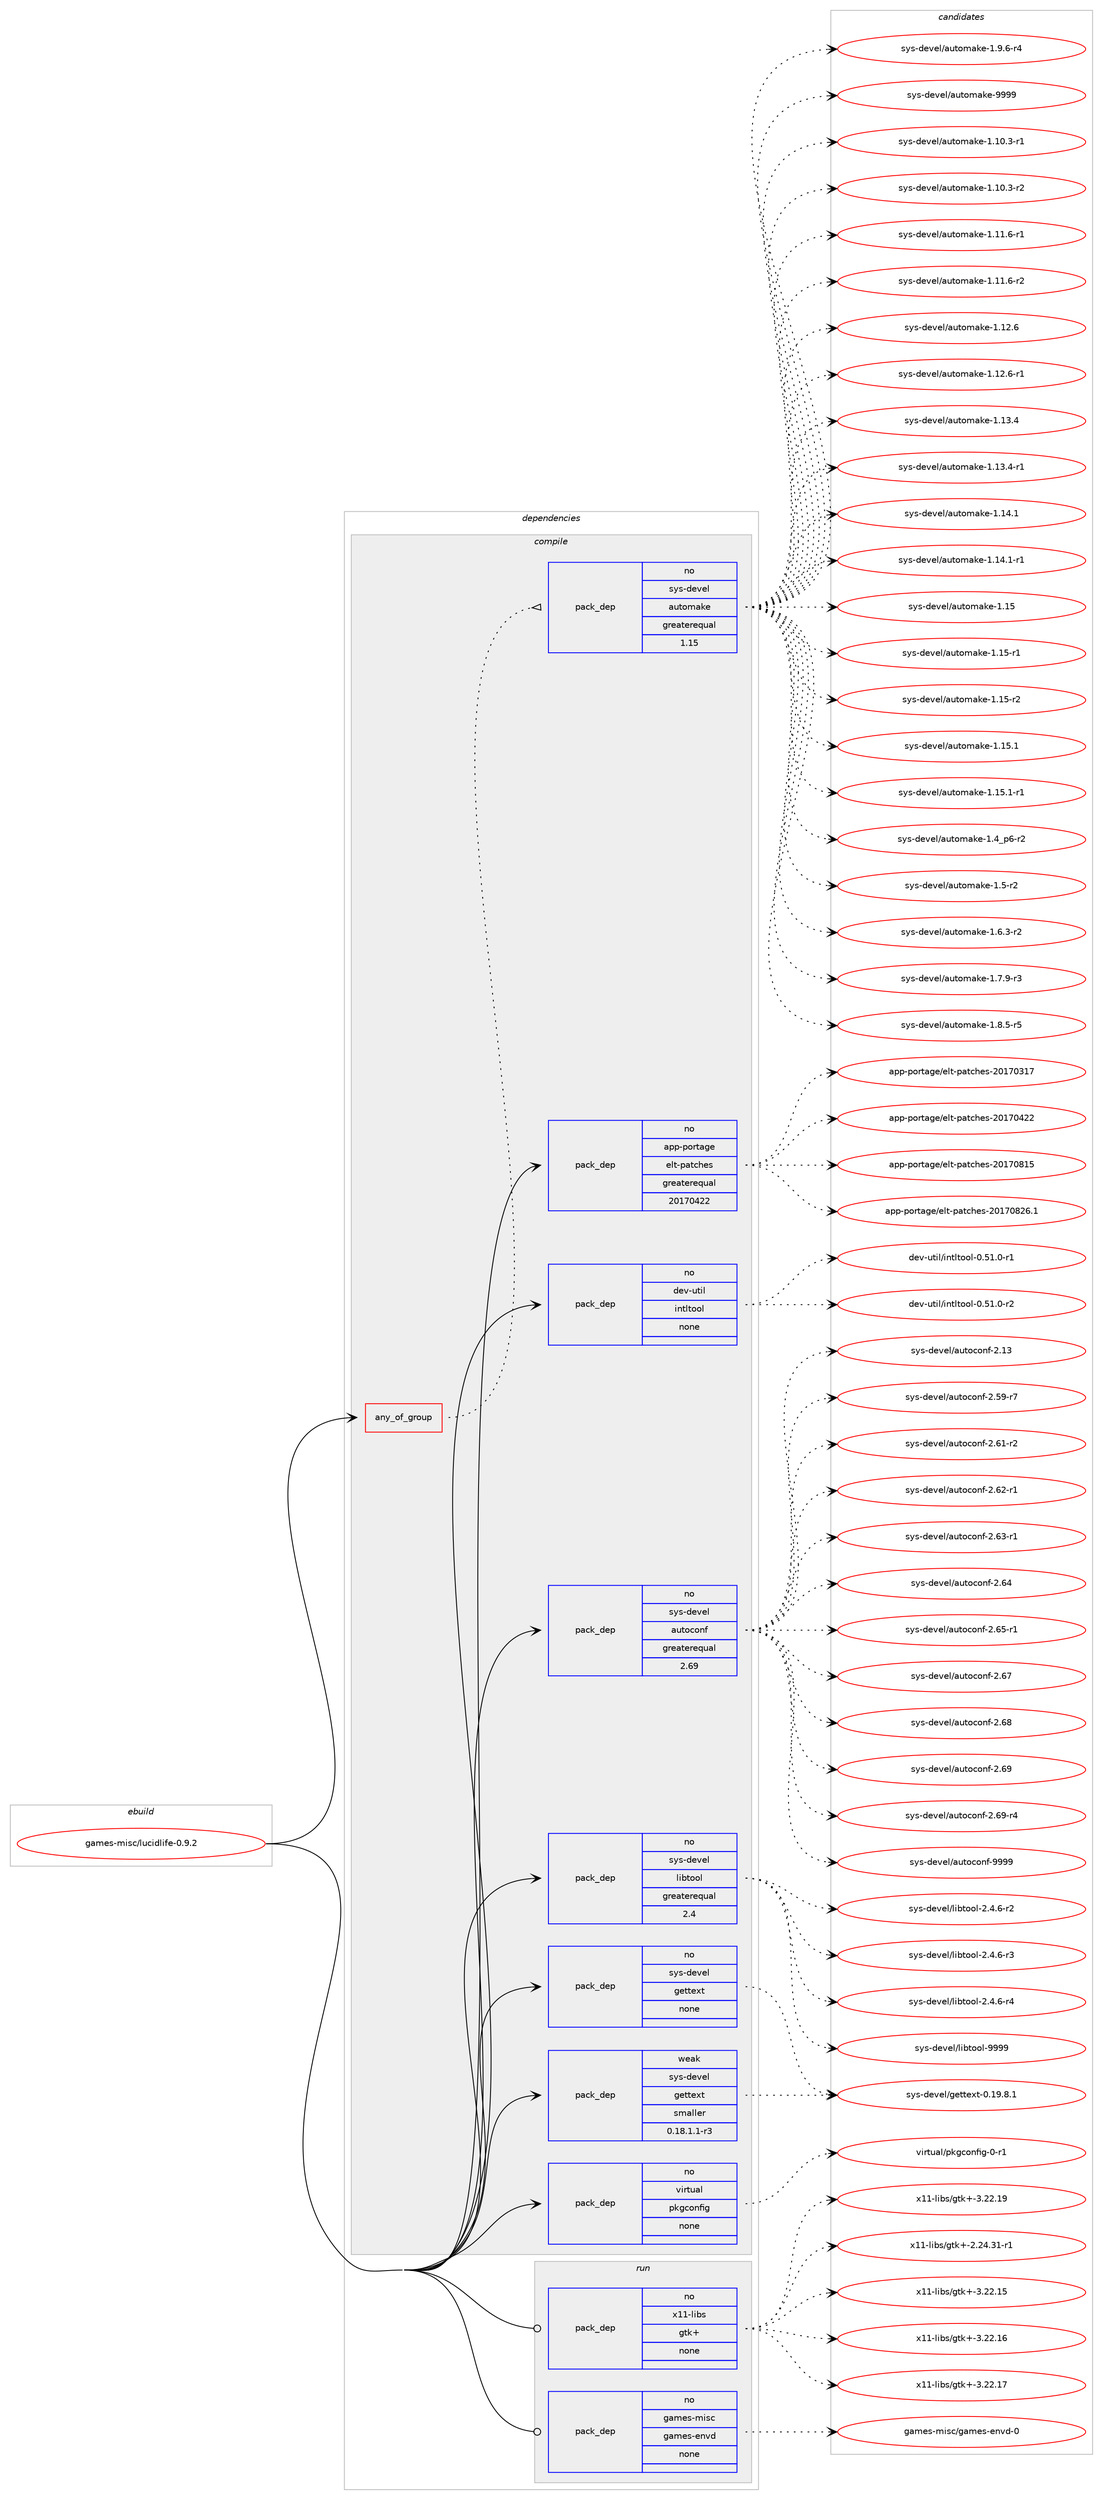 digraph prolog {

# *************
# Graph options
# *************

newrank=true;
concentrate=true;
compound=true;
graph [rankdir=LR,fontname=Helvetica,fontsize=10,ranksep=1.5];#, ranksep=2.5, nodesep=0.2];
edge  [arrowhead=vee];
node  [fontname=Helvetica,fontsize=10];

# **********
# The ebuild
# **********

subgraph cluster_leftcol {
color=gray;
rank=same;
label=<<i>ebuild</i>>;
id [label="games-misc/lucidlife-0.9.2", color=red, width=4, href="../games-misc/lucidlife-0.9.2.svg"];
}

# ****************
# The dependencies
# ****************

subgraph cluster_midcol {
color=gray;
label=<<i>dependencies</i>>;
subgraph cluster_compile {
fillcolor="#eeeeee";
style=filled;
label=<<i>compile</i>>;
subgraph any4623 {
dependency300538 [label=<<TABLE BORDER="0" CELLBORDER="1" CELLSPACING="0" CELLPADDING="4"><TR><TD CELLPADDING="10">any_of_group</TD></TR></TABLE>>, shape=none, color=red];subgraph pack215082 {
dependency300539 [label=<<TABLE BORDER="0" CELLBORDER="1" CELLSPACING="0" CELLPADDING="4" WIDTH="220"><TR><TD ROWSPAN="6" CELLPADDING="30">pack_dep</TD></TR><TR><TD WIDTH="110">no</TD></TR><TR><TD>sys-devel</TD></TR><TR><TD>automake</TD></TR><TR><TD>greaterequal</TD></TR><TR><TD>1.15</TD></TR></TABLE>>, shape=none, color=blue];
}
dependency300538:e -> dependency300539:w [weight=20,style="dotted",arrowhead="oinv"];
}
id:e -> dependency300538:w [weight=20,style="solid",arrowhead="vee"];
subgraph pack215083 {
dependency300540 [label=<<TABLE BORDER="0" CELLBORDER="1" CELLSPACING="0" CELLPADDING="4" WIDTH="220"><TR><TD ROWSPAN="6" CELLPADDING="30">pack_dep</TD></TR><TR><TD WIDTH="110">no</TD></TR><TR><TD>app-portage</TD></TR><TR><TD>elt-patches</TD></TR><TR><TD>greaterequal</TD></TR><TR><TD>20170422</TD></TR></TABLE>>, shape=none, color=blue];
}
id:e -> dependency300540:w [weight=20,style="solid",arrowhead="vee"];
subgraph pack215084 {
dependency300541 [label=<<TABLE BORDER="0" CELLBORDER="1" CELLSPACING="0" CELLPADDING="4" WIDTH="220"><TR><TD ROWSPAN="6" CELLPADDING="30">pack_dep</TD></TR><TR><TD WIDTH="110">no</TD></TR><TR><TD>dev-util</TD></TR><TR><TD>intltool</TD></TR><TR><TD>none</TD></TR><TR><TD></TD></TR></TABLE>>, shape=none, color=blue];
}
id:e -> dependency300541:w [weight=20,style="solid",arrowhead="vee"];
subgraph pack215085 {
dependency300542 [label=<<TABLE BORDER="0" CELLBORDER="1" CELLSPACING="0" CELLPADDING="4" WIDTH="220"><TR><TD ROWSPAN="6" CELLPADDING="30">pack_dep</TD></TR><TR><TD WIDTH="110">no</TD></TR><TR><TD>sys-devel</TD></TR><TR><TD>autoconf</TD></TR><TR><TD>greaterequal</TD></TR><TR><TD>2.69</TD></TR></TABLE>>, shape=none, color=blue];
}
id:e -> dependency300542:w [weight=20,style="solid",arrowhead="vee"];
subgraph pack215086 {
dependency300543 [label=<<TABLE BORDER="0" CELLBORDER="1" CELLSPACING="0" CELLPADDING="4" WIDTH="220"><TR><TD ROWSPAN="6" CELLPADDING="30">pack_dep</TD></TR><TR><TD WIDTH="110">no</TD></TR><TR><TD>sys-devel</TD></TR><TR><TD>gettext</TD></TR><TR><TD>none</TD></TR><TR><TD></TD></TR></TABLE>>, shape=none, color=blue];
}
id:e -> dependency300543:w [weight=20,style="solid",arrowhead="vee"];
subgraph pack215087 {
dependency300544 [label=<<TABLE BORDER="0" CELLBORDER="1" CELLSPACING="0" CELLPADDING="4" WIDTH="220"><TR><TD ROWSPAN="6" CELLPADDING="30">pack_dep</TD></TR><TR><TD WIDTH="110">no</TD></TR><TR><TD>sys-devel</TD></TR><TR><TD>libtool</TD></TR><TR><TD>greaterequal</TD></TR><TR><TD>2.4</TD></TR></TABLE>>, shape=none, color=blue];
}
id:e -> dependency300544:w [weight=20,style="solid",arrowhead="vee"];
subgraph pack215088 {
dependency300545 [label=<<TABLE BORDER="0" CELLBORDER="1" CELLSPACING="0" CELLPADDING="4" WIDTH="220"><TR><TD ROWSPAN="6" CELLPADDING="30">pack_dep</TD></TR><TR><TD WIDTH="110">no</TD></TR><TR><TD>virtual</TD></TR><TR><TD>pkgconfig</TD></TR><TR><TD>none</TD></TR><TR><TD></TD></TR></TABLE>>, shape=none, color=blue];
}
id:e -> dependency300545:w [weight=20,style="solid",arrowhead="vee"];
subgraph pack215089 {
dependency300546 [label=<<TABLE BORDER="0" CELLBORDER="1" CELLSPACING="0" CELLPADDING="4" WIDTH="220"><TR><TD ROWSPAN="6" CELLPADDING="30">pack_dep</TD></TR><TR><TD WIDTH="110">weak</TD></TR><TR><TD>sys-devel</TD></TR><TR><TD>gettext</TD></TR><TR><TD>smaller</TD></TR><TR><TD>0.18.1.1-r3</TD></TR></TABLE>>, shape=none, color=blue];
}
id:e -> dependency300546:w [weight=20,style="solid",arrowhead="vee"];
}
subgraph cluster_compileandrun {
fillcolor="#eeeeee";
style=filled;
label=<<i>compile and run</i>>;
}
subgraph cluster_run {
fillcolor="#eeeeee";
style=filled;
label=<<i>run</i>>;
subgraph pack215090 {
dependency300547 [label=<<TABLE BORDER="0" CELLBORDER="1" CELLSPACING="0" CELLPADDING="4" WIDTH="220"><TR><TD ROWSPAN="6" CELLPADDING="30">pack_dep</TD></TR><TR><TD WIDTH="110">no</TD></TR><TR><TD>games-misc</TD></TR><TR><TD>games-envd</TD></TR><TR><TD>none</TD></TR><TR><TD></TD></TR></TABLE>>, shape=none, color=blue];
}
id:e -> dependency300547:w [weight=20,style="solid",arrowhead="odot"];
subgraph pack215091 {
dependency300548 [label=<<TABLE BORDER="0" CELLBORDER="1" CELLSPACING="0" CELLPADDING="4" WIDTH="220"><TR><TD ROWSPAN="6" CELLPADDING="30">pack_dep</TD></TR><TR><TD WIDTH="110">no</TD></TR><TR><TD>x11-libs</TD></TR><TR><TD>gtk+</TD></TR><TR><TD>none</TD></TR><TR><TD></TD></TR></TABLE>>, shape=none, color=blue];
}
id:e -> dependency300548:w [weight=20,style="solid",arrowhead="odot"];
}
}

# **************
# The candidates
# **************

subgraph cluster_choices {
rank=same;
color=gray;
label=<<i>candidates</i>>;

subgraph choice215082 {
color=black;
nodesep=1;
choice11512111545100101118101108479711711611110997107101454946494846514511449 [label="sys-devel/automake-1.10.3-r1", color=red, width=4,href="../sys-devel/automake-1.10.3-r1.svg"];
choice11512111545100101118101108479711711611110997107101454946494846514511450 [label="sys-devel/automake-1.10.3-r2", color=red, width=4,href="../sys-devel/automake-1.10.3-r2.svg"];
choice11512111545100101118101108479711711611110997107101454946494946544511449 [label="sys-devel/automake-1.11.6-r1", color=red, width=4,href="../sys-devel/automake-1.11.6-r1.svg"];
choice11512111545100101118101108479711711611110997107101454946494946544511450 [label="sys-devel/automake-1.11.6-r2", color=red, width=4,href="../sys-devel/automake-1.11.6-r2.svg"];
choice1151211154510010111810110847971171161111099710710145494649504654 [label="sys-devel/automake-1.12.6", color=red, width=4,href="../sys-devel/automake-1.12.6.svg"];
choice11512111545100101118101108479711711611110997107101454946495046544511449 [label="sys-devel/automake-1.12.6-r1", color=red, width=4,href="../sys-devel/automake-1.12.6-r1.svg"];
choice1151211154510010111810110847971171161111099710710145494649514652 [label="sys-devel/automake-1.13.4", color=red, width=4,href="../sys-devel/automake-1.13.4.svg"];
choice11512111545100101118101108479711711611110997107101454946495146524511449 [label="sys-devel/automake-1.13.4-r1", color=red, width=4,href="../sys-devel/automake-1.13.4-r1.svg"];
choice1151211154510010111810110847971171161111099710710145494649524649 [label="sys-devel/automake-1.14.1", color=red, width=4,href="../sys-devel/automake-1.14.1.svg"];
choice11512111545100101118101108479711711611110997107101454946495246494511449 [label="sys-devel/automake-1.14.1-r1", color=red, width=4,href="../sys-devel/automake-1.14.1-r1.svg"];
choice115121115451001011181011084797117116111109971071014549464953 [label="sys-devel/automake-1.15", color=red, width=4,href="../sys-devel/automake-1.15.svg"];
choice1151211154510010111810110847971171161111099710710145494649534511449 [label="sys-devel/automake-1.15-r1", color=red, width=4,href="../sys-devel/automake-1.15-r1.svg"];
choice1151211154510010111810110847971171161111099710710145494649534511450 [label="sys-devel/automake-1.15-r2", color=red, width=4,href="../sys-devel/automake-1.15-r2.svg"];
choice1151211154510010111810110847971171161111099710710145494649534649 [label="sys-devel/automake-1.15.1", color=red, width=4,href="../sys-devel/automake-1.15.1.svg"];
choice11512111545100101118101108479711711611110997107101454946495346494511449 [label="sys-devel/automake-1.15.1-r1", color=red, width=4,href="../sys-devel/automake-1.15.1-r1.svg"];
choice115121115451001011181011084797117116111109971071014549465295112544511450 [label="sys-devel/automake-1.4_p6-r2", color=red, width=4,href="../sys-devel/automake-1.4_p6-r2.svg"];
choice11512111545100101118101108479711711611110997107101454946534511450 [label="sys-devel/automake-1.5-r2", color=red, width=4,href="../sys-devel/automake-1.5-r2.svg"];
choice115121115451001011181011084797117116111109971071014549465446514511450 [label="sys-devel/automake-1.6.3-r2", color=red, width=4,href="../sys-devel/automake-1.6.3-r2.svg"];
choice115121115451001011181011084797117116111109971071014549465546574511451 [label="sys-devel/automake-1.7.9-r3", color=red, width=4,href="../sys-devel/automake-1.7.9-r3.svg"];
choice115121115451001011181011084797117116111109971071014549465646534511453 [label="sys-devel/automake-1.8.5-r5", color=red, width=4,href="../sys-devel/automake-1.8.5-r5.svg"];
choice115121115451001011181011084797117116111109971071014549465746544511452 [label="sys-devel/automake-1.9.6-r4", color=red, width=4,href="../sys-devel/automake-1.9.6-r4.svg"];
choice115121115451001011181011084797117116111109971071014557575757 [label="sys-devel/automake-9999", color=red, width=4,href="../sys-devel/automake-9999.svg"];
dependency300539:e -> choice11512111545100101118101108479711711611110997107101454946494846514511449:w [style=dotted,weight="100"];
dependency300539:e -> choice11512111545100101118101108479711711611110997107101454946494846514511450:w [style=dotted,weight="100"];
dependency300539:e -> choice11512111545100101118101108479711711611110997107101454946494946544511449:w [style=dotted,weight="100"];
dependency300539:e -> choice11512111545100101118101108479711711611110997107101454946494946544511450:w [style=dotted,weight="100"];
dependency300539:e -> choice1151211154510010111810110847971171161111099710710145494649504654:w [style=dotted,weight="100"];
dependency300539:e -> choice11512111545100101118101108479711711611110997107101454946495046544511449:w [style=dotted,weight="100"];
dependency300539:e -> choice1151211154510010111810110847971171161111099710710145494649514652:w [style=dotted,weight="100"];
dependency300539:e -> choice11512111545100101118101108479711711611110997107101454946495146524511449:w [style=dotted,weight="100"];
dependency300539:e -> choice1151211154510010111810110847971171161111099710710145494649524649:w [style=dotted,weight="100"];
dependency300539:e -> choice11512111545100101118101108479711711611110997107101454946495246494511449:w [style=dotted,weight="100"];
dependency300539:e -> choice115121115451001011181011084797117116111109971071014549464953:w [style=dotted,weight="100"];
dependency300539:e -> choice1151211154510010111810110847971171161111099710710145494649534511449:w [style=dotted,weight="100"];
dependency300539:e -> choice1151211154510010111810110847971171161111099710710145494649534511450:w [style=dotted,weight="100"];
dependency300539:e -> choice1151211154510010111810110847971171161111099710710145494649534649:w [style=dotted,weight="100"];
dependency300539:e -> choice11512111545100101118101108479711711611110997107101454946495346494511449:w [style=dotted,weight="100"];
dependency300539:e -> choice115121115451001011181011084797117116111109971071014549465295112544511450:w [style=dotted,weight="100"];
dependency300539:e -> choice11512111545100101118101108479711711611110997107101454946534511450:w [style=dotted,weight="100"];
dependency300539:e -> choice115121115451001011181011084797117116111109971071014549465446514511450:w [style=dotted,weight="100"];
dependency300539:e -> choice115121115451001011181011084797117116111109971071014549465546574511451:w [style=dotted,weight="100"];
dependency300539:e -> choice115121115451001011181011084797117116111109971071014549465646534511453:w [style=dotted,weight="100"];
dependency300539:e -> choice115121115451001011181011084797117116111109971071014549465746544511452:w [style=dotted,weight="100"];
dependency300539:e -> choice115121115451001011181011084797117116111109971071014557575757:w [style=dotted,weight="100"];
}
subgraph choice215083 {
color=black;
nodesep=1;
choice97112112451121111141169710310147101108116451129711699104101115455048495548514955 [label="app-portage/elt-patches-20170317", color=red, width=4,href="../app-portage/elt-patches-20170317.svg"];
choice97112112451121111141169710310147101108116451129711699104101115455048495548525050 [label="app-portage/elt-patches-20170422", color=red, width=4,href="../app-portage/elt-patches-20170422.svg"];
choice97112112451121111141169710310147101108116451129711699104101115455048495548564953 [label="app-portage/elt-patches-20170815", color=red, width=4,href="../app-portage/elt-patches-20170815.svg"];
choice971121124511211111411697103101471011081164511297116991041011154550484955485650544649 [label="app-portage/elt-patches-20170826.1", color=red, width=4,href="../app-portage/elt-patches-20170826.1.svg"];
dependency300540:e -> choice97112112451121111141169710310147101108116451129711699104101115455048495548514955:w [style=dotted,weight="100"];
dependency300540:e -> choice97112112451121111141169710310147101108116451129711699104101115455048495548525050:w [style=dotted,weight="100"];
dependency300540:e -> choice97112112451121111141169710310147101108116451129711699104101115455048495548564953:w [style=dotted,weight="100"];
dependency300540:e -> choice971121124511211111411697103101471011081164511297116991041011154550484955485650544649:w [style=dotted,weight="100"];
}
subgraph choice215084 {
color=black;
nodesep=1;
choice1001011184511711610510847105110116108116111111108454846534946484511449 [label="dev-util/intltool-0.51.0-r1", color=red, width=4,href="../dev-util/intltool-0.51.0-r1.svg"];
choice1001011184511711610510847105110116108116111111108454846534946484511450 [label="dev-util/intltool-0.51.0-r2", color=red, width=4,href="../dev-util/intltool-0.51.0-r2.svg"];
dependency300541:e -> choice1001011184511711610510847105110116108116111111108454846534946484511449:w [style=dotted,weight="100"];
dependency300541:e -> choice1001011184511711610510847105110116108116111111108454846534946484511450:w [style=dotted,weight="100"];
}
subgraph choice215085 {
color=black;
nodesep=1;
choice115121115451001011181011084797117116111991111101024550464951 [label="sys-devel/autoconf-2.13", color=red, width=4,href="../sys-devel/autoconf-2.13.svg"];
choice1151211154510010111810110847971171161119911111010245504653574511455 [label="sys-devel/autoconf-2.59-r7", color=red, width=4,href="../sys-devel/autoconf-2.59-r7.svg"];
choice1151211154510010111810110847971171161119911111010245504654494511450 [label="sys-devel/autoconf-2.61-r2", color=red, width=4,href="../sys-devel/autoconf-2.61-r2.svg"];
choice1151211154510010111810110847971171161119911111010245504654504511449 [label="sys-devel/autoconf-2.62-r1", color=red, width=4,href="../sys-devel/autoconf-2.62-r1.svg"];
choice1151211154510010111810110847971171161119911111010245504654514511449 [label="sys-devel/autoconf-2.63-r1", color=red, width=4,href="../sys-devel/autoconf-2.63-r1.svg"];
choice115121115451001011181011084797117116111991111101024550465452 [label="sys-devel/autoconf-2.64", color=red, width=4,href="../sys-devel/autoconf-2.64.svg"];
choice1151211154510010111810110847971171161119911111010245504654534511449 [label="sys-devel/autoconf-2.65-r1", color=red, width=4,href="../sys-devel/autoconf-2.65-r1.svg"];
choice115121115451001011181011084797117116111991111101024550465455 [label="sys-devel/autoconf-2.67", color=red, width=4,href="../sys-devel/autoconf-2.67.svg"];
choice115121115451001011181011084797117116111991111101024550465456 [label="sys-devel/autoconf-2.68", color=red, width=4,href="../sys-devel/autoconf-2.68.svg"];
choice115121115451001011181011084797117116111991111101024550465457 [label="sys-devel/autoconf-2.69", color=red, width=4,href="../sys-devel/autoconf-2.69.svg"];
choice1151211154510010111810110847971171161119911111010245504654574511452 [label="sys-devel/autoconf-2.69-r4", color=red, width=4,href="../sys-devel/autoconf-2.69-r4.svg"];
choice115121115451001011181011084797117116111991111101024557575757 [label="sys-devel/autoconf-9999", color=red, width=4,href="../sys-devel/autoconf-9999.svg"];
dependency300542:e -> choice115121115451001011181011084797117116111991111101024550464951:w [style=dotted,weight="100"];
dependency300542:e -> choice1151211154510010111810110847971171161119911111010245504653574511455:w [style=dotted,weight="100"];
dependency300542:e -> choice1151211154510010111810110847971171161119911111010245504654494511450:w [style=dotted,weight="100"];
dependency300542:e -> choice1151211154510010111810110847971171161119911111010245504654504511449:w [style=dotted,weight="100"];
dependency300542:e -> choice1151211154510010111810110847971171161119911111010245504654514511449:w [style=dotted,weight="100"];
dependency300542:e -> choice115121115451001011181011084797117116111991111101024550465452:w [style=dotted,weight="100"];
dependency300542:e -> choice1151211154510010111810110847971171161119911111010245504654534511449:w [style=dotted,weight="100"];
dependency300542:e -> choice115121115451001011181011084797117116111991111101024550465455:w [style=dotted,weight="100"];
dependency300542:e -> choice115121115451001011181011084797117116111991111101024550465456:w [style=dotted,weight="100"];
dependency300542:e -> choice115121115451001011181011084797117116111991111101024550465457:w [style=dotted,weight="100"];
dependency300542:e -> choice1151211154510010111810110847971171161119911111010245504654574511452:w [style=dotted,weight="100"];
dependency300542:e -> choice115121115451001011181011084797117116111991111101024557575757:w [style=dotted,weight="100"];
}
subgraph choice215086 {
color=black;
nodesep=1;
choice1151211154510010111810110847103101116116101120116454846495746564649 [label="sys-devel/gettext-0.19.8.1", color=red, width=4,href="../sys-devel/gettext-0.19.8.1.svg"];
dependency300543:e -> choice1151211154510010111810110847103101116116101120116454846495746564649:w [style=dotted,weight="100"];
}
subgraph choice215087 {
color=black;
nodesep=1;
choice1151211154510010111810110847108105981161111111084550465246544511450 [label="sys-devel/libtool-2.4.6-r2", color=red, width=4,href="../sys-devel/libtool-2.4.6-r2.svg"];
choice1151211154510010111810110847108105981161111111084550465246544511451 [label="sys-devel/libtool-2.4.6-r3", color=red, width=4,href="../sys-devel/libtool-2.4.6-r3.svg"];
choice1151211154510010111810110847108105981161111111084550465246544511452 [label="sys-devel/libtool-2.4.6-r4", color=red, width=4,href="../sys-devel/libtool-2.4.6-r4.svg"];
choice1151211154510010111810110847108105981161111111084557575757 [label="sys-devel/libtool-9999", color=red, width=4,href="../sys-devel/libtool-9999.svg"];
dependency300544:e -> choice1151211154510010111810110847108105981161111111084550465246544511450:w [style=dotted,weight="100"];
dependency300544:e -> choice1151211154510010111810110847108105981161111111084550465246544511451:w [style=dotted,weight="100"];
dependency300544:e -> choice1151211154510010111810110847108105981161111111084550465246544511452:w [style=dotted,weight="100"];
dependency300544:e -> choice1151211154510010111810110847108105981161111111084557575757:w [style=dotted,weight="100"];
}
subgraph choice215088 {
color=black;
nodesep=1;
choice11810511411611797108471121071039911111010210510345484511449 [label="virtual/pkgconfig-0-r1", color=red, width=4,href="../virtual/pkgconfig-0-r1.svg"];
dependency300545:e -> choice11810511411611797108471121071039911111010210510345484511449:w [style=dotted,weight="100"];
}
subgraph choice215089 {
color=black;
nodesep=1;
choice1151211154510010111810110847103101116116101120116454846495746564649 [label="sys-devel/gettext-0.19.8.1", color=red, width=4,href="../sys-devel/gettext-0.19.8.1.svg"];
dependency300546:e -> choice1151211154510010111810110847103101116116101120116454846495746564649:w [style=dotted,weight="100"];
}
subgraph choice215090 {
color=black;
nodesep=1;
choice1039710910111545109105115994710397109101115451011101181004548 [label="games-misc/games-envd-0", color=red, width=4,href="../games-misc/games-envd-0.svg"];
dependency300547:e -> choice1039710910111545109105115994710397109101115451011101181004548:w [style=dotted,weight="100"];
}
subgraph choice215091 {
color=black;
nodesep=1;
choice12049494510810598115471031161074345504650524651494511449 [label="x11-libs/gtk+-2.24.31-r1", color=red, width=4,href="../x11-libs/gtk+-2.24.31-r1.svg"];
choice1204949451081059811547103116107434551465050464953 [label="x11-libs/gtk+-3.22.15", color=red, width=4,href="../x11-libs/gtk+-3.22.15.svg"];
choice1204949451081059811547103116107434551465050464954 [label="x11-libs/gtk+-3.22.16", color=red, width=4,href="../x11-libs/gtk+-3.22.16.svg"];
choice1204949451081059811547103116107434551465050464955 [label="x11-libs/gtk+-3.22.17", color=red, width=4,href="../x11-libs/gtk+-3.22.17.svg"];
choice1204949451081059811547103116107434551465050464957 [label="x11-libs/gtk+-3.22.19", color=red, width=4,href="../x11-libs/gtk+-3.22.19.svg"];
dependency300548:e -> choice12049494510810598115471031161074345504650524651494511449:w [style=dotted,weight="100"];
dependency300548:e -> choice1204949451081059811547103116107434551465050464953:w [style=dotted,weight="100"];
dependency300548:e -> choice1204949451081059811547103116107434551465050464954:w [style=dotted,weight="100"];
dependency300548:e -> choice1204949451081059811547103116107434551465050464955:w [style=dotted,weight="100"];
dependency300548:e -> choice1204949451081059811547103116107434551465050464957:w [style=dotted,weight="100"];
}
}

}
